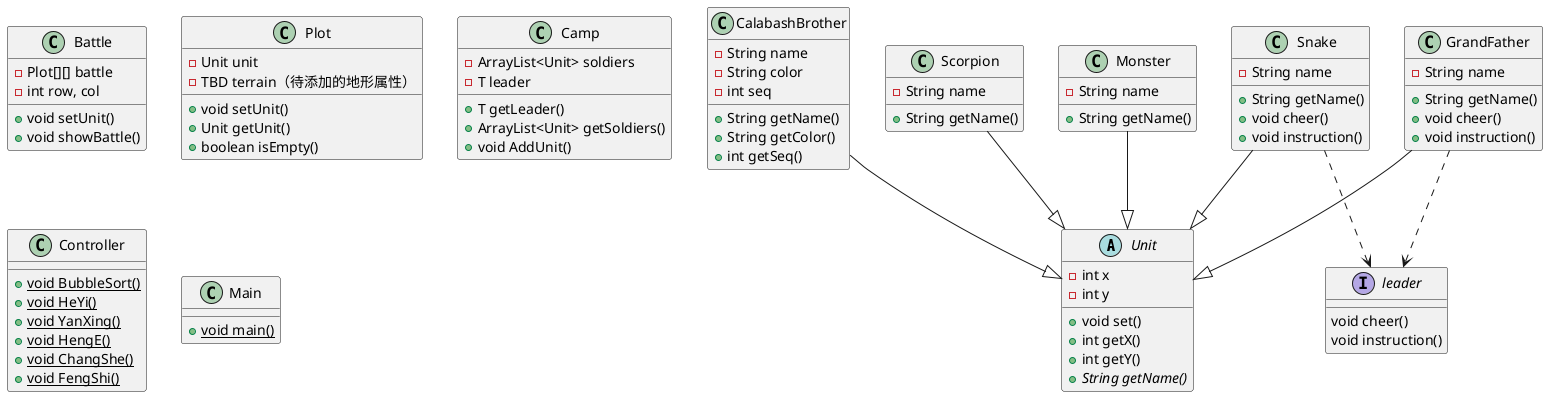 @startuml

abstract class Unit {
    - int x
    - int y
    + void set()
    + int getX()
    + int getY()
    + {abstract} String getName()
}

class GrandFather {
    - String name
    + String getName()
    + void cheer()
    + void instruction()
}

class CalabashBrother {
    - String name
    - String color
    - int seq
    + String getName()
    + String getColor()
    + int getSeq()
}

class Snake {
    - String name
    + String getName()
    + void cheer()
    + void instruction()
}

class Scorpion {
    - String name
    + String getName()
}

class Monster {
    - String name
    + String getName()
}

class Battle {
    - Plot[][] battle
    - int row, col
    + void setUnit()
    + void showBattle()
}

class Plot {
    - Unit unit
    - TBD terrain（待添加的地形属性）
    + void setUnit()
    + Unit getUnit()
    + boolean isEmpty()
}

class Camp {
    - ArrayList<Unit> soldiers
    - T leader
    + T getLeader()
    + ArrayList<Unit> getSoldiers()
    + void AddUnit()
}

class Controller {
    + {static} void BubbleSort()
    + {static} void HeYi()
    + {static} void YanXing()
    + {static} void HengE()
    + {static} void ChangShe()
    + {static} void FengShi()
}

class Main {
    + {static} void main()
}

interface leader {
    void cheer()
    void instruction()
}

GrandFather --|> Unit
CalabashBrother --|> Unit
Snake --|> Unit
Scorpion --|> Unit
Monster --|> Unit
GrandFather ..> leader
Snake ..> leader

@enduml